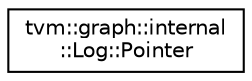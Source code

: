 digraph "Graphical Class Hierarchy"
{
  edge [fontname="Helvetica",fontsize="10",labelfontname="Helvetica",labelfontsize="10"];
  node [fontname="Helvetica",fontsize="10",shape=record];
  rankdir="LR";
  Node0 [label="tvm::graph::internal\l::Log::Pointer",height=0.2,width=0.4,color="black", fillcolor="white", style="filled",URL="$structtvm_1_1graph_1_1internal_1_1Log_1_1Pointer.html"];
}

